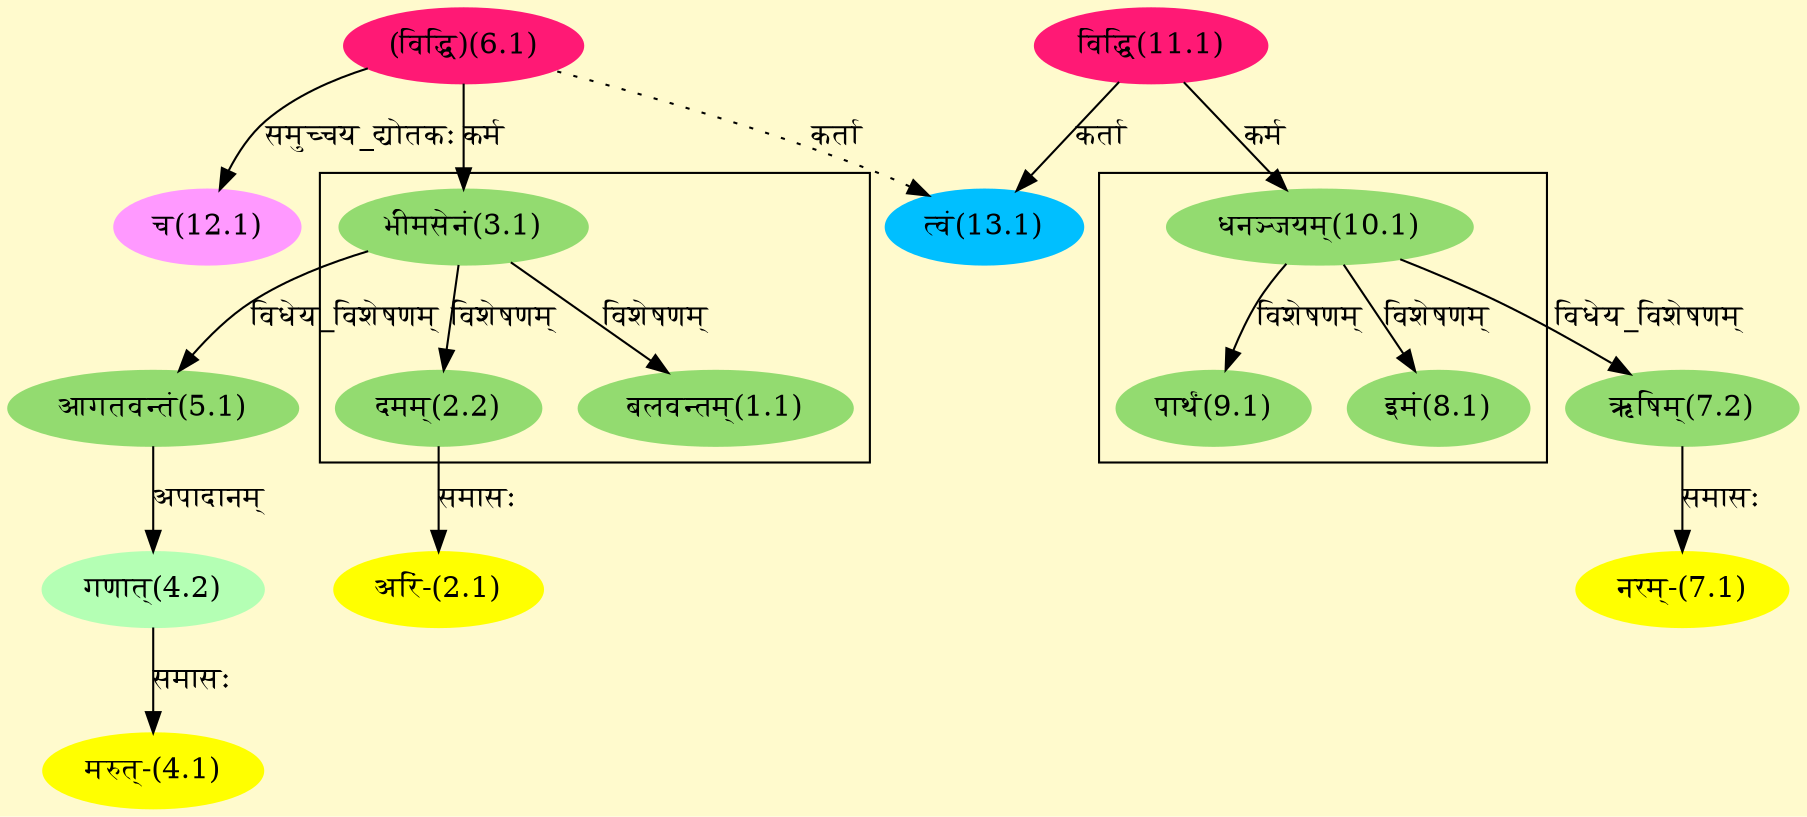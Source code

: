 digraph G{
rankdir=BT;
 compound=true;
 bgcolor="lemonchiffon1";

subgraph cluster_1{
Node1_1 [style=filled, color="#93DB70" label = "बलवन्तम्(1.1)"]
Node3_1 [style=filled, color="#93DB70" label = "भीमसेनं(3.1)"]
Node2_2 [style=filled, color="#93DB70" label = "दमम्(2.2)"]

}

subgraph cluster_2{
Node8_1 [style=filled, color="#93DB70" label = "इमं(8.1)"]
Node10_1 [style=filled, color="#93DB70" label = "धनञ्जयम्(10.1)"]
Node9_1 [style=filled, color="#93DB70" label = "पार्थं(9.1)"]

}
Node2_1 [style=filled, color="#FFFF00" label = "अरिं-(2.1)"]
Node2_2 [style=filled, color="#93DB70" label = "दमम्(2.2)"]
Node3_1 [style=filled, color="#93DB70" label = "भीमसेनं(3.1)"]
Node6_1 [style=filled, color="#FF1975" label = "(विद्धि)(6.1)"]
Node4_1 [style=filled, color="#FFFF00" label = "मरुत्-(4.1)"]
Node4_2 [style=filled, color="#B4FFB4" label = "गणात्(4.2)"]
Node5_1 [style=filled, color="#93DB70" label = "आगतवन्तं(5.1)"]
Node7_1 [style=filled, color="#FFFF00" label = "नरम्-(7.1)"]
Node7_2 [style=filled, color="#93DB70" label = "ऋषिम्(7.2)"]
Node10_1 [style=filled, color="#93DB70" label = "धनञ्जयम्(10.1)"]
Node11_1 [style=filled, color="#FF1975" label = "विद्धि(11.1)"]
Node [style=filled, color="" label = "()"]
Node12_1 [style=filled, color="#FF99FF" label = "च(12.1)"]
Node13_1 [style=filled, color="#00BFFF" label = "त्वं(13.1)"]
/* Start of Relations section */

Node1_1 -> Node3_1 [  label="विशेषणम्"  dir="back" ]
Node2_1 -> Node2_2 [  label="समासः"  dir="back" ]
Node2_2 -> Node3_1 [  label="विशेषणम्"  dir="back" ]
Node3_1 -> Node6_1 [  label="कर्म"  dir="back" ]
Node4_1 -> Node4_2 [  label="समासः"  dir="back" ]
Node4_2 -> Node5_1 [  label="अपादानम्"  dir="back" ]
Node5_1 -> Node3_1 [  label="विधेय_विशेषणम्"  dir="back" ]
Node7_1 -> Node7_2 [  label="समासः"  dir="back" ]
Node7_2 -> Node10_1 [  label="विधेय_विशेषणम्"  dir="back" ]
Node8_1 -> Node10_1 [  label="विशेषणम्"  dir="back" ]
Node9_1 -> Node10_1 [  label="विशेषणम्"  dir="back" ]
Node10_1 -> Node11_1 [  label="कर्म"  dir="back" ]
Node12_1 -> Node6_1 [  label="समुच्चय_द्योतकः"  dir="back" ]
Node13_1 -> Node11_1 [  label="कर्ता"  dir="back" ]
Node13_1 -> Node6_1 [ style=dotted label="कर्ता"  dir="back" ]
}
